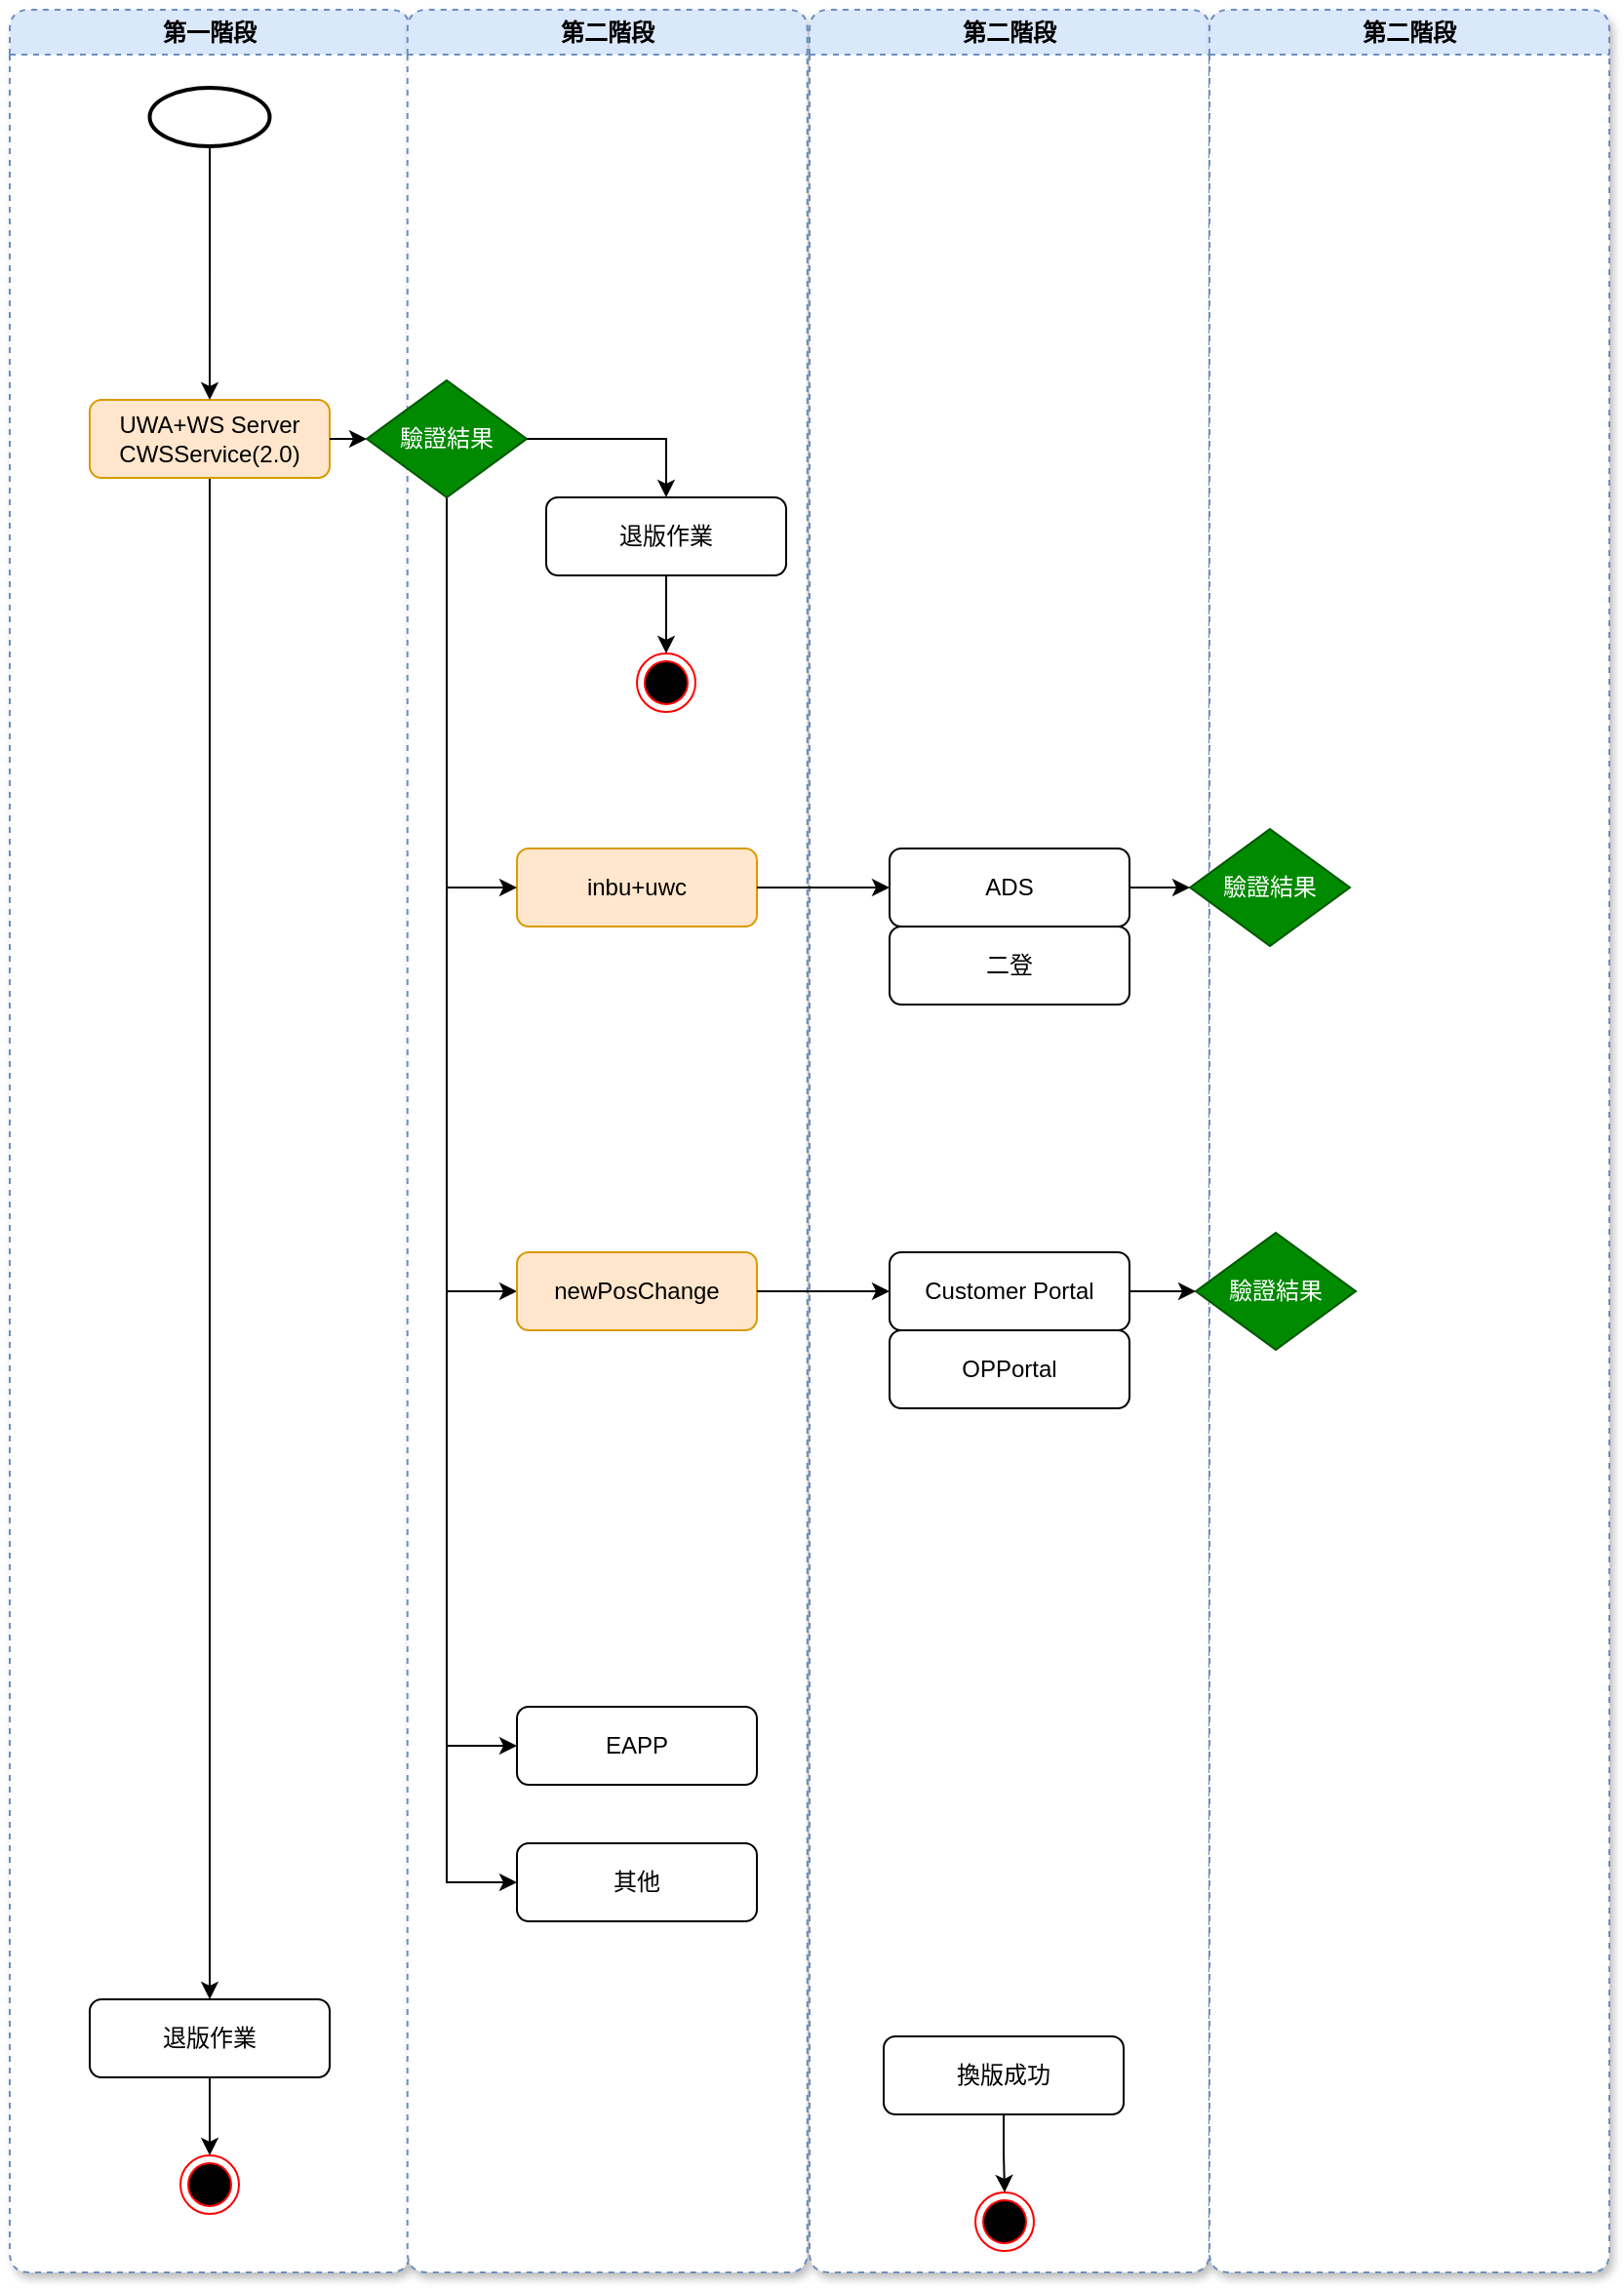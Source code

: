 <mxfile version="24.9.1">
  <diagram id="C5RBs43oDa-KdzZeNtuy" name="Page-1">
    <mxGraphModel dx="1366" dy="1900" grid="1" gridSize="10" guides="1" tooltips="1" connect="1" arrows="1" fold="1" page="1" pageScale="1" pageWidth="827" pageHeight="1169" math="0" shadow="0">
      <root>
        <mxCell id="WIyWlLk6GJQsqaUBKTNV-0" />
        <mxCell id="WIyWlLk6GJQsqaUBKTNV-1" parent="WIyWlLk6GJQsqaUBKTNV-0" />
        <mxCell id="SWPrqackAz6YK81M5vLL-34" value="第一階段" style="swimlane;whiteSpace=wrap;html=1;rounded=1;swimlaneFillColor=default;fillColor=#dae8fc;strokeColor=#6c8ebf;dashed=1;shadow=1;" vertex="1" parent="WIyWlLk6GJQsqaUBKTNV-1">
          <mxGeometry x="5.0" width="205.0" height="1160" as="geometry" />
        </mxCell>
        <mxCell id="SWPrqackAz6YK81M5vLL-102" style="edgeStyle=orthogonalEdgeStyle;rounded=0;orthogonalLoop=1;jettySize=auto;html=1;" edge="1" parent="SWPrqackAz6YK81M5vLL-34" source="SWPrqackAz6YK81M5vLL-33" target="SWPrqackAz6YK81M5vLL-100">
          <mxGeometry relative="1" as="geometry" />
        </mxCell>
        <mxCell id="SWPrqackAz6YK81M5vLL-33" value="UWA+WS Server&lt;div&gt;CWSService(2.0)&lt;/div&gt;" style="rounded=1;whiteSpace=wrap;html=1;fontSize=12;glass=0;strokeWidth=1;shadow=0;fillColor=#ffe6cc;strokeColor=#d79b00;" vertex="1" parent="SWPrqackAz6YK81M5vLL-34">
          <mxGeometry x="41.0" y="200" width="123.0" height="40" as="geometry" />
        </mxCell>
        <mxCell id="SWPrqackAz6YK81M5vLL-39" style="edgeStyle=orthogonalEdgeStyle;rounded=0;orthogonalLoop=1;jettySize=auto;html=1;entryX=0.5;entryY=0;entryDx=0;entryDy=0;" edge="1" parent="SWPrqackAz6YK81M5vLL-34" source="SWPrqackAz6YK81M5vLL-38" target="SWPrqackAz6YK81M5vLL-33">
          <mxGeometry relative="1" as="geometry" />
        </mxCell>
        <mxCell id="SWPrqackAz6YK81M5vLL-38" value="" style="strokeWidth=2;html=1;shape=mxgraph.flowchart.start_1;whiteSpace=wrap;" vertex="1" parent="SWPrqackAz6YK81M5vLL-34">
          <mxGeometry x="71.75" y="40" width="61.5" height="30" as="geometry" />
        </mxCell>
        <mxCell id="SWPrqackAz6YK81M5vLL-103" style="edgeStyle=orthogonalEdgeStyle;rounded=0;orthogonalLoop=1;jettySize=auto;html=1;entryX=0.5;entryY=0;entryDx=0;entryDy=0;" edge="1" parent="SWPrqackAz6YK81M5vLL-34" source="SWPrqackAz6YK81M5vLL-100" target="SWPrqackAz6YK81M5vLL-101">
          <mxGeometry relative="1" as="geometry" />
        </mxCell>
        <mxCell id="SWPrqackAz6YK81M5vLL-100" value="退版作業" style="rounded=1;whiteSpace=wrap;html=1;fontSize=12;glass=0;strokeWidth=1;shadow=0;" vertex="1" parent="SWPrqackAz6YK81M5vLL-34">
          <mxGeometry x="41.0" y="1020" width="123.0" height="40" as="geometry" />
        </mxCell>
        <mxCell id="SWPrqackAz6YK81M5vLL-101" value="" style="ellipse;html=1;shape=endState;fillColor=#000000;strokeColor=#ff0000;" vertex="1" parent="SWPrqackAz6YK81M5vLL-34">
          <mxGeometry x="87.5" y="1100" width="30" height="30" as="geometry" />
        </mxCell>
        <mxCell id="SWPrqackAz6YK81M5vLL-35" value="第二階段" style="swimlane;whiteSpace=wrap;html=1;startSize=23;rounded=1;swimlaneFillColor=default;fillColor=#dae8fc;strokeColor=#6c8ebf;dashed=1;shadow=1;" vertex="1" parent="WIyWlLk6GJQsqaUBKTNV-1">
          <mxGeometry x="208.88" width="205.0" height="1160" as="geometry" />
        </mxCell>
        <mxCell id="SWPrqackAz6YK81M5vLL-86" style="edgeStyle=orthogonalEdgeStyle;rounded=0;orthogonalLoop=1;jettySize=auto;html=1;entryX=0;entryY=0.5;entryDx=0;entryDy=0;exitX=0.5;exitY=1;exitDx=0;exitDy=0;" edge="1" parent="SWPrqackAz6YK81M5vLL-35" source="SWPrqackAz6YK81M5vLL-43" target="WIyWlLk6GJQsqaUBKTNV-12">
          <mxGeometry relative="1" as="geometry" />
        </mxCell>
        <mxCell id="SWPrqackAz6YK81M5vLL-87" style="edgeStyle=orthogonalEdgeStyle;rounded=0;orthogonalLoop=1;jettySize=auto;html=1;entryX=0;entryY=0.5;entryDx=0;entryDy=0;exitX=0.5;exitY=1;exitDx=0;exitDy=0;" edge="1" parent="SWPrqackAz6YK81M5vLL-35" source="SWPrqackAz6YK81M5vLL-43" target="SWPrqackAz6YK81M5vLL-8">
          <mxGeometry relative="1" as="geometry" />
        </mxCell>
        <mxCell id="SWPrqackAz6YK81M5vLL-88" style="edgeStyle=orthogonalEdgeStyle;rounded=0;orthogonalLoop=1;jettySize=auto;html=1;entryX=0;entryY=0.5;entryDx=0;entryDy=0;exitX=0.5;exitY=1;exitDx=0;exitDy=0;" edge="1" parent="SWPrqackAz6YK81M5vLL-35" source="SWPrqackAz6YK81M5vLL-43" target="SWPrqackAz6YK81M5vLL-25">
          <mxGeometry relative="1" as="geometry" />
        </mxCell>
        <mxCell id="SWPrqackAz6YK81M5vLL-4" value="inbu+uwc" style="rounded=1;whiteSpace=wrap;html=1;fontSize=12;glass=0;strokeWidth=1;shadow=0;fillColor=#ffe6cc;strokeColor=#d79b00;" vertex="1" parent="SWPrqackAz6YK81M5vLL-35">
          <mxGeometry x="56.12" y="430" width="123.0" height="40" as="geometry" />
        </mxCell>
        <mxCell id="SWPrqackAz6YK81M5vLL-53" style="rounded=0;orthogonalLoop=1;jettySize=auto;html=1;entryX=0;entryY=0.5;entryDx=0;entryDy=0;edgeStyle=orthogonalEdgeStyle;exitX=0.5;exitY=1;exitDx=0;exitDy=0;" edge="1" parent="SWPrqackAz6YK81M5vLL-35" source="SWPrqackAz6YK81M5vLL-43" target="SWPrqackAz6YK81M5vLL-4">
          <mxGeometry relative="1" as="geometry" />
        </mxCell>
        <mxCell id="WIyWlLk6GJQsqaUBKTNV-12" value="newPosChange" style="rounded=1;whiteSpace=wrap;html=1;fontSize=12;glass=0;strokeWidth=1;shadow=0;fillColor=#ffe6cc;strokeColor=#d79b00;" parent="SWPrqackAz6YK81M5vLL-35" vertex="1">
          <mxGeometry x="56.12" y="637" width="123.0" height="40" as="geometry" />
        </mxCell>
        <mxCell id="SWPrqackAz6YK81M5vLL-8" value="EAPP" style="rounded=1;whiteSpace=wrap;html=1;fontSize=12;glass=0;strokeWidth=1;shadow=0;" vertex="1" parent="SWPrqackAz6YK81M5vLL-35">
          <mxGeometry x="56.12" y="870" width="123.0" height="40" as="geometry" />
        </mxCell>
        <mxCell id="SWPrqackAz6YK81M5vLL-25" value="其他" style="rounded=1;whiteSpace=wrap;html=1;fontSize=12;glass=0;strokeWidth=1;shadow=0;" vertex="1" parent="SWPrqackAz6YK81M5vLL-35">
          <mxGeometry x="56.12" y="940" width="123.0" height="40" as="geometry" />
        </mxCell>
        <mxCell id="SWPrqackAz6YK81M5vLL-43" value="驗證結果" style="rhombus;whiteSpace=wrap;html=1;fillColor=#008a00;fontColor=#ffffff;strokeColor=#005700;" vertex="1" parent="SWPrqackAz6YK81M5vLL-35">
          <mxGeometry x="-20.88" y="190" width="82" height="60" as="geometry" />
        </mxCell>
        <mxCell id="SWPrqackAz6YK81M5vLL-59" value="退版作業" style="rounded=1;whiteSpace=wrap;html=1;fontSize=12;glass=0;strokeWidth=1;shadow=0;" vertex="1" parent="SWPrqackAz6YK81M5vLL-35">
          <mxGeometry x="71.12" y="250" width="123.0" height="40" as="geometry" />
        </mxCell>
        <mxCell id="SWPrqackAz6YK81M5vLL-67" value="" style="ellipse;html=1;shape=endState;fillColor=#000000;strokeColor=#ff0000;" vertex="1" parent="SWPrqackAz6YK81M5vLL-35">
          <mxGeometry x="117.62" y="330" width="30" height="30" as="geometry" />
        </mxCell>
        <mxCell id="SWPrqackAz6YK81M5vLL-68" style="edgeStyle=orthogonalEdgeStyle;rounded=0;orthogonalLoop=1;jettySize=auto;html=1;entryX=0.5;entryY=0;entryDx=0;entryDy=0;" edge="1" parent="SWPrqackAz6YK81M5vLL-35" source="SWPrqackAz6YK81M5vLL-59" target="SWPrqackAz6YK81M5vLL-67">
          <mxGeometry relative="1" as="geometry" />
        </mxCell>
        <mxCell id="SWPrqackAz6YK81M5vLL-80" style="edgeStyle=orthogonalEdgeStyle;rounded=0;orthogonalLoop=1;jettySize=auto;html=1;entryX=0.5;entryY=0;entryDx=0;entryDy=0;" edge="1" parent="SWPrqackAz6YK81M5vLL-35" source="SWPrqackAz6YK81M5vLL-43" target="SWPrqackAz6YK81M5vLL-59">
          <mxGeometry relative="1" as="geometry" />
        </mxCell>
        <mxCell id="SWPrqackAz6YK81M5vLL-45" value="第二階段" style="swimlane;whiteSpace=wrap;html=1;startSize=23;rounded=1;swimlaneFillColor=default;fillColor=#dae8fc;strokeColor=#6c8ebf;dashed=1;shadow=1;" vertex="1" parent="WIyWlLk6GJQsqaUBKTNV-1">
          <mxGeometry x="415.0" width="205.0" height="1160" as="geometry" />
        </mxCell>
        <mxCell id="SWPrqackAz6YK81M5vLL-13" value="&lt;span style=&quot;text-align: left;&quot;&gt;Customer Portal&lt;/span&gt;" style="rounded=1;whiteSpace=wrap;html=1;fontSize=12;glass=0;strokeWidth=1;shadow=0;" vertex="1" parent="SWPrqackAz6YK81M5vLL-45">
          <mxGeometry x="41" y="637" width="123.0" height="40" as="geometry" />
        </mxCell>
        <mxCell id="SWPrqackAz6YK81M5vLL-14" value="&lt;div style=&quot;text-align: left;&quot;&gt;&lt;span style=&quot;background-color: initial;&quot;&gt;OPPortal&lt;/span&gt;&lt;/div&gt;" style="rounded=1;whiteSpace=wrap;html=1;fontSize=12;glass=0;strokeWidth=1;shadow=0;" vertex="1" parent="SWPrqackAz6YK81M5vLL-45">
          <mxGeometry x="41" y="677" width="123.0" height="40" as="geometry" />
        </mxCell>
        <mxCell id="SWPrqackAz6YK81M5vLL-10" value="ADS" style="rounded=1;whiteSpace=wrap;html=1;fontSize=12;glass=0;strokeWidth=1;shadow=0;" vertex="1" parent="SWPrqackAz6YK81M5vLL-45">
          <mxGeometry x="41" y="430" width="123.0" height="40" as="geometry" />
        </mxCell>
        <mxCell id="SWPrqackAz6YK81M5vLL-11" value="二登" style="rounded=1;whiteSpace=wrap;html=1;fontSize=12;glass=0;strokeWidth=1;shadow=0;" vertex="1" parent="SWPrqackAz6YK81M5vLL-45">
          <mxGeometry x="41" y="470" width="123.0" height="40" as="geometry" />
        </mxCell>
        <mxCell id="SWPrqackAz6YK81M5vLL-82" style="edgeStyle=orthogonalEdgeStyle;rounded=0;orthogonalLoop=1;jettySize=auto;html=1;" edge="1" parent="SWPrqackAz6YK81M5vLL-45" source="SWPrqackAz6YK81M5vLL-71">
          <mxGeometry relative="1" as="geometry">
            <mxPoint x="315.0" y="1040" as="targetPoint" />
          </mxGeometry>
        </mxCell>
        <mxCell id="SWPrqackAz6YK81M5vLL-91" value="" style="ellipse;html=1;shape=endState;fillColor=#000000;strokeColor=#ff0000;" vertex="1" parent="SWPrqackAz6YK81M5vLL-45">
          <mxGeometry x="85.0" y="1119" width="30" height="30" as="geometry" />
        </mxCell>
        <mxCell id="SWPrqackAz6YK81M5vLL-94" style="edgeStyle=orthogonalEdgeStyle;rounded=0;orthogonalLoop=1;jettySize=auto;html=1;" edge="1" parent="SWPrqackAz6YK81M5vLL-45" source="SWPrqackAz6YK81M5vLL-92" target="SWPrqackAz6YK81M5vLL-91">
          <mxGeometry relative="1" as="geometry" />
        </mxCell>
        <mxCell id="SWPrqackAz6YK81M5vLL-92" value="換版成功" style="rounded=1;whiteSpace=wrap;html=1;fontSize=12;glass=0;strokeWidth=1;shadow=0;" vertex="1" parent="SWPrqackAz6YK81M5vLL-45">
          <mxGeometry x="38.0" y="1039" width="123.0" height="40" as="geometry" />
        </mxCell>
        <mxCell id="SWPrqackAz6YK81M5vLL-60" value="第二階段" style="swimlane;whiteSpace=wrap;html=1;startSize=23;rounded=1;swimlaneFillColor=default;fillColor=#dae8fc;strokeColor=#6c8ebf;dashed=1;shadow=1;" vertex="1" parent="WIyWlLk6GJQsqaUBKTNV-1">
          <mxGeometry x="620" width="205.0" height="1160" as="geometry" />
        </mxCell>
        <mxCell id="SWPrqackAz6YK81M5vLL-69" value="驗證結果" style="rhombus;whiteSpace=wrap;html=1;fillColor=#008a00;fontColor=#ffffff;strokeColor=#005700;" vertex="1" parent="SWPrqackAz6YK81M5vLL-60">
          <mxGeometry x="-10.0" y="420" width="82" height="60" as="geometry" />
        </mxCell>
        <mxCell id="SWPrqackAz6YK81M5vLL-71" value="驗證結果" style="rhombus;whiteSpace=wrap;html=1;fillColor=#008a00;fontColor=#ffffff;strokeColor=#005700;" vertex="1" parent="SWPrqackAz6YK81M5vLL-60">
          <mxGeometry x="-7" y="627" width="82" height="60" as="geometry" />
        </mxCell>
        <mxCell id="SWPrqackAz6YK81M5vLL-40" style="rounded=0;orthogonalLoop=1;jettySize=auto;html=1;elbow=vertical;entryX=0;entryY=0.5;entryDx=0;entryDy=0;exitX=1;exitY=0.5;exitDx=0;exitDy=0;" edge="1" parent="WIyWlLk6GJQsqaUBKTNV-1" source="SWPrqackAz6YK81M5vLL-33" target="SWPrqackAz6YK81M5vLL-43">
          <mxGeometry relative="1" as="geometry" />
        </mxCell>
        <mxCell id="SWPrqackAz6YK81M5vLL-95" style="edgeStyle=orthogonalEdgeStyle;rounded=0;orthogonalLoop=1;jettySize=auto;html=1;" edge="1" parent="WIyWlLk6GJQsqaUBKTNV-1" source="SWPrqackAz6YK81M5vLL-4" target="SWPrqackAz6YK81M5vLL-10">
          <mxGeometry relative="1" as="geometry" />
        </mxCell>
        <mxCell id="SWPrqackAz6YK81M5vLL-96" style="edgeStyle=orthogonalEdgeStyle;rounded=0;orthogonalLoop=1;jettySize=auto;html=1;" edge="1" parent="WIyWlLk6GJQsqaUBKTNV-1" source="SWPrqackAz6YK81M5vLL-10" target="SWPrqackAz6YK81M5vLL-69">
          <mxGeometry relative="1" as="geometry" />
        </mxCell>
        <mxCell id="SWPrqackAz6YK81M5vLL-97" style="edgeStyle=orthogonalEdgeStyle;rounded=0;orthogonalLoop=1;jettySize=auto;html=1;entryX=0;entryY=0.5;entryDx=0;entryDy=0;" edge="1" parent="WIyWlLk6GJQsqaUBKTNV-1" source="WIyWlLk6GJQsqaUBKTNV-12" target="SWPrqackAz6YK81M5vLL-13">
          <mxGeometry relative="1" as="geometry" />
        </mxCell>
        <mxCell id="SWPrqackAz6YK81M5vLL-98" style="edgeStyle=orthogonalEdgeStyle;rounded=0;orthogonalLoop=1;jettySize=auto;html=1;entryX=0;entryY=0.5;entryDx=0;entryDy=0;" edge="1" parent="WIyWlLk6GJQsqaUBKTNV-1" source="SWPrqackAz6YK81M5vLL-13" target="SWPrqackAz6YK81M5vLL-71">
          <mxGeometry relative="1" as="geometry" />
        </mxCell>
      </root>
    </mxGraphModel>
  </diagram>
</mxfile>
